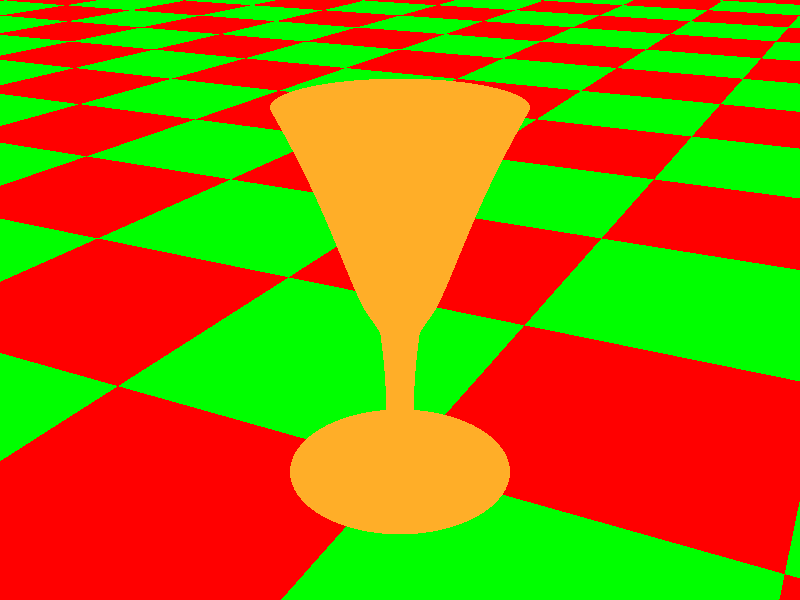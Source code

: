 #include "colors.inc"
  #include "golds.inc"
  global_settings { assumed_gamma 2.2 }
  camera {
    location <10, 15, -20>
    look_at <0, 5, 0>
    angle 45
  }
  background { color rgb<0.2, 0.4, 0.8>  }
  light_source { <100, 100, -100> color rgb 1 }
  plane {
    y, 0
    pigment { checker color Red, color Green scale 10 }
  }
  sor {
    8,
    <0.0,  -0.5>,
    <3.0,   0.0>,
    <1.0,   0.2>,
    <0.5,   0.4>,
    <0.5,   4.0>,
    <1.0,   5.0>,
    <3.0,  10.0>,
    <4.0,  11.0>
    texture { T_Gold_1B }
  }

